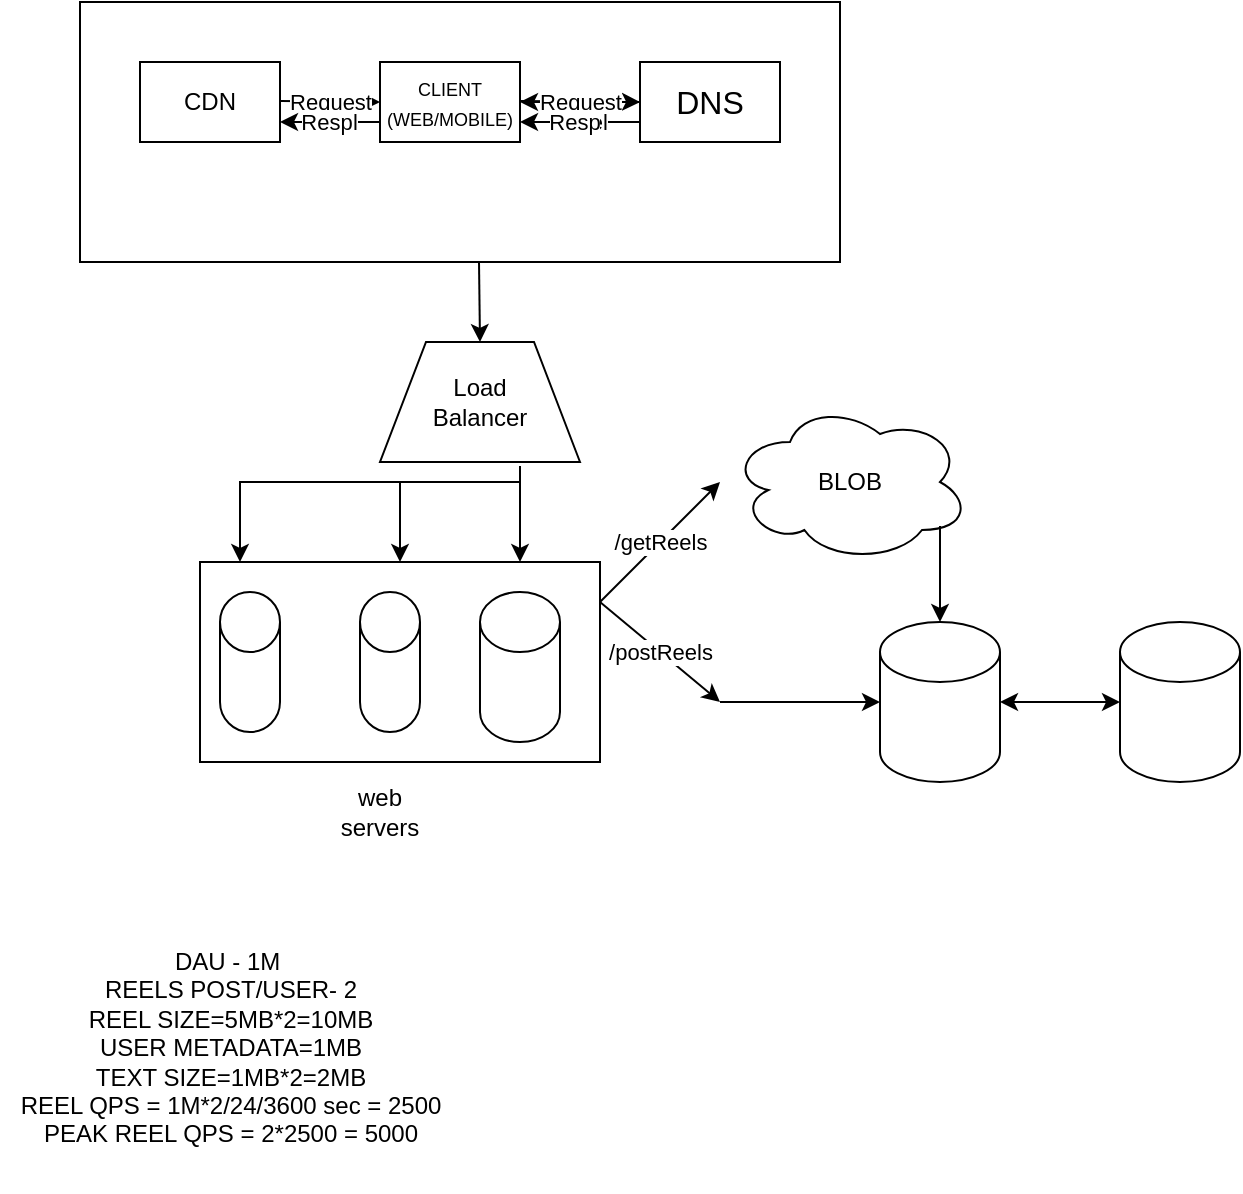 <mxfile version="26.0.16">
  <diagram name="Page-1" id="R6ybLfLnJLzqz33o9FcM">
    <mxGraphModel dx="954" dy="543" grid="1" gridSize="10" guides="1" tooltips="1" connect="1" arrows="1" fold="1" page="1" pageScale="1" pageWidth="850" pageHeight="1100" math="0" shadow="0">
      <root>
        <mxCell id="0" />
        <mxCell id="1" parent="0" />
        <mxCell id="_s0SOZskeiOkc4n4i8FW-1" value="&lt;span style=&quot;color: rgba(0, 0, 0, 0); font-family: monospace; font-size: 0px; text-align: start; text-wrap-mode: nowrap;&quot;&gt;%3CmxGraphModel%3E%3Croot%3E%3CmxCell%20id%3D%220%22%2F%3E%3CmxCell%20id%3D%221%22%20parent%3D%220%22%2F%3E%3CmxCell%20id%3D%222%22%20value%3D%22%22%20style%3D%22endArrow%3Dclassic%3Bhtml%3D1%3Brounded%3D0%3B%22%20edge%3D%221%22%20parent%3D%221%22%3E%3CmxGeometry%20relative%3D%221%22%20as%3D%22geometry%22%3E%3CmxPoint%20x%3D%22320%22%20y%3D%2290%22%20as%3D%22sourcePoint%22%2F%3E%3CmxPoint%20x%3D%22260%22%20y%3D%2290%22%20as%3D%22targetPoint%22%2F%3E%3C%2FmxGeometry%3E%3C%2FmxCell%3E%3CmxCell%20id%3D%223%22%20value%3D%22Label%22%20style%3D%22edgeLabel%3Bresizable%3D0%3Bhtml%3D1%3B%3Balign%3Dcenter%3BverticalAlign%3Dmiddle%3B%22%20connectable%3D%220%22%20vertex%3D%221%22%20parent%3D%222%22%3E%3CmxGeometry%20relative%3D%221%22%20as%3D%22geometry%22%2F%3E%3C%2FmxCell%3E%3CmxCell%20id%3D%224%22%20value%3D%22Resp%22%20style%3D%22edgeLabel%3Bhtml%3D1%3Balign%3Dcenter%3BverticalAlign%3Dmiddle%3Bresizable%3D0%3Bpoints%3D%5B%5D%3B%22%20vertex%3D%221%22%20connectable%3D%220%22%20parent%3D%222%22%3E%3CmxGeometry%20x%3D%220.1%22%20relative%3D%221%22%20as%3D%22geometry%22%3E%3CmxPoint%20as%3D%22offset%22%2F%3E%3C%2FmxGeometry%3E%3C%2FmxCell%3E%3C%2Froot%3E%3C%2FmxGraphModel%3E&lt;/span&gt;" style="rounded=0;whiteSpace=wrap;html=1;" vertex="1" parent="1">
          <mxGeometry x="40" y="30" width="380" height="130" as="geometry" />
        </mxCell>
        <mxCell id="_s0SOZskeiOkc4n4i8FW-2" value="CDN" style="rounded=0;whiteSpace=wrap;html=1;" vertex="1" parent="1">
          <mxGeometry x="70" y="60" width="70" height="40" as="geometry" />
        </mxCell>
        <mxCell id="_s0SOZskeiOkc4n4i8FW-3" value="&lt;font style=&quot;font-size: 9px;&quot;&gt;CLIENT (WEB/MOBILE)&lt;/font&gt;" style="rounded=0;whiteSpace=wrap;html=1;" vertex="1" parent="1">
          <mxGeometry x="190" y="60" width="70" height="40" as="geometry" />
        </mxCell>
        <mxCell id="_s0SOZskeiOkc4n4i8FW-33" value="" style="edgeStyle=orthogonalEdgeStyle;rounded=0;orthogonalLoop=1;jettySize=auto;html=1;" edge="1" parent="1" source="_s0SOZskeiOkc4n4i8FW-4" target="_s0SOZskeiOkc4n4i8FW-3">
          <mxGeometry relative="1" as="geometry" />
        </mxCell>
        <mxCell id="_s0SOZskeiOkc4n4i8FW-4" value="&lt;font size=&quot;3&quot;&gt;DNS&lt;/font&gt;" style="rounded=0;whiteSpace=wrap;html=1;" vertex="1" parent="1">
          <mxGeometry x="320" y="60" width="70" height="40" as="geometry" />
        </mxCell>
        <mxCell id="_s0SOZskeiOkc4n4i8FW-8" value="" style="endArrow=classic;html=1;rounded=0;entryX=0;entryY=0.5;entryDx=0;entryDy=0;" edge="1" parent="1" target="_s0SOZskeiOkc4n4i8FW-4">
          <mxGeometry relative="1" as="geometry">
            <mxPoint x="260" y="79.5" as="sourcePoint" />
            <mxPoint x="310" y="80" as="targetPoint" />
          </mxGeometry>
        </mxCell>
        <mxCell id="_s0SOZskeiOkc4n4i8FW-9" value="Request" style="edgeLabel;resizable=0;html=1;;align=center;verticalAlign=middle;" connectable="0" vertex="1" parent="_s0SOZskeiOkc4n4i8FW-8">
          <mxGeometry relative="1" as="geometry" />
        </mxCell>
        <mxCell id="_s0SOZskeiOkc4n4i8FW-12" value="" style="endArrow=classic;html=1;rounded=0;entryX=0;entryY=0.5;entryDx=0;entryDy=0;" edge="1" parent="1" target="_s0SOZskeiOkc4n4i8FW-3">
          <mxGeometry relative="1" as="geometry">
            <mxPoint x="140" y="79.5" as="sourcePoint" />
            <mxPoint x="180" y="80" as="targetPoint" />
          </mxGeometry>
        </mxCell>
        <mxCell id="_s0SOZskeiOkc4n4i8FW-13" value="Request" style="edgeLabel;resizable=0;html=1;;align=center;verticalAlign=middle;" connectable="0" vertex="1" parent="_s0SOZskeiOkc4n4i8FW-12">
          <mxGeometry relative="1" as="geometry" />
        </mxCell>
        <mxCell id="_s0SOZskeiOkc4n4i8FW-27" value="" style="endArrow=classic;html=1;rounded=0;" edge="1" parent="1">
          <mxGeometry relative="1" as="geometry">
            <mxPoint x="320" y="90" as="sourcePoint" />
            <mxPoint x="260" y="90" as="targetPoint" />
          </mxGeometry>
        </mxCell>
        <mxCell id="_s0SOZskeiOkc4n4i8FW-28" value="Label" style="edgeLabel;resizable=0;html=1;;align=center;verticalAlign=middle;" connectable="0" vertex="1" parent="_s0SOZskeiOkc4n4i8FW-27">
          <mxGeometry relative="1" as="geometry" />
        </mxCell>
        <mxCell id="_s0SOZskeiOkc4n4i8FW-29" value="Resp" style="edgeLabel;html=1;align=center;verticalAlign=middle;resizable=0;points=[];" vertex="1" connectable="0" parent="_s0SOZskeiOkc4n4i8FW-27">
          <mxGeometry x="0.1" relative="1" as="geometry">
            <mxPoint as="offset" />
          </mxGeometry>
        </mxCell>
        <mxCell id="_s0SOZskeiOkc4n4i8FW-34" value="" style="endArrow=classic;html=1;rounded=0;exitX=0;exitY=0.75;exitDx=0;exitDy=0;entryX=1;entryY=0.75;entryDx=0;entryDy=0;" edge="1" parent="1" source="_s0SOZskeiOkc4n4i8FW-3" target="_s0SOZskeiOkc4n4i8FW-2">
          <mxGeometry relative="1" as="geometry">
            <mxPoint x="200" y="94.5" as="sourcePoint" />
            <mxPoint x="140" y="94.5" as="targetPoint" />
          </mxGeometry>
        </mxCell>
        <mxCell id="_s0SOZskeiOkc4n4i8FW-35" value="Label" style="edgeLabel;resizable=0;html=1;;align=center;verticalAlign=middle;" connectable="0" vertex="1" parent="_s0SOZskeiOkc4n4i8FW-34">
          <mxGeometry relative="1" as="geometry" />
        </mxCell>
        <mxCell id="_s0SOZskeiOkc4n4i8FW-36" value="Resp" style="edgeLabel;html=1;align=center;verticalAlign=middle;resizable=0;points=[];" vertex="1" connectable="0" parent="_s0SOZskeiOkc4n4i8FW-34">
          <mxGeometry x="0.1" relative="1" as="geometry">
            <mxPoint as="offset" />
          </mxGeometry>
        </mxCell>
        <mxCell id="_s0SOZskeiOkc4n4i8FW-37" value="" style="verticalLabelPosition=middle;verticalAlign=middle;html=1;shape=trapezoid;perimeter=trapezoidPerimeter;whiteSpace=wrap;size=0.23;arcSize=10;flipV=1;labelPosition=center;align=center;rotation=-180;" vertex="1" parent="1">
          <mxGeometry x="190" y="200" width="100" height="60" as="geometry" />
        </mxCell>
        <mxCell id="_s0SOZskeiOkc4n4i8FW-39" value="" style="whiteSpace=wrap;html=1;" vertex="1" parent="1">
          <mxGeometry x="100" y="310" width="200" height="100" as="geometry" />
        </mxCell>
        <mxCell id="_s0SOZskeiOkc4n4i8FW-43" value="" style="endArrow=classic;html=1;rounded=0;" edge="1" parent="1">
          <mxGeometry width="50" height="50" relative="1" as="geometry">
            <mxPoint x="239.5" y="160" as="sourcePoint" />
            <mxPoint x="240" y="200" as="targetPoint" />
          </mxGeometry>
        </mxCell>
        <mxCell id="_s0SOZskeiOkc4n4i8FW-45" value="" style="endArrow=classic;html=1;rounded=0;" edge="1" parent="1">
          <mxGeometry width="50" height="50" relative="1" as="geometry">
            <mxPoint x="260" y="262" as="sourcePoint" />
            <mxPoint x="260" y="310" as="targetPoint" />
            <Array as="points">
              <mxPoint x="260" y="280" />
            </Array>
          </mxGeometry>
        </mxCell>
        <mxCell id="_s0SOZskeiOkc4n4i8FW-48" value="" style="endArrow=classic;html=1;rounded=0;entryX=0;entryY=0.5;entryDx=0;entryDy=0;" edge="1" parent="1">
          <mxGeometry relative="1" as="geometry">
            <mxPoint x="300" y="330" as="sourcePoint" />
            <mxPoint x="360" y="270" as="targetPoint" />
          </mxGeometry>
        </mxCell>
        <mxCell id="_s0SOZskeiOkc4n4i8FW-49" value="/getReels" style="edgeLabel;resizable=0;html=1;;align=center;verticalAlign=middle;" connectable="0" vertex="1" parent="_s0SOZskeiOkc4n4i8FW-48">
          <mxGeometry relative="1" as="geometry" />
        </mxCell>
        <mxCell id="_s0SOZskeiOkc4n4i8FW-50" value="" style="endArrow=classic;html=1;rounded=0;entryX=0;entryY=0.5;entryDx=0;entryDy=0;" edge="1" parent="1">
          <mxGeometry relative="1" as="geometry">
            <mxPoint x="300" y="330" as="sourcePoint" />
            <mxPoint x="360" y="380" as="targetPoint" />
          </mxGeometry>
        </mxCell>
        <mxCell id="_s0SOZskeiOkc4n4i8FW-51" value="/postReels" style="edgeLabel;resizable=0;html=1;;align=center;verticalAlign=middle;" connectable="0" vertex="1" parent="_s0SOZskeiOkc4n4i8FW-50">
          <mxGeometry relative="1" as="geometry" />
        </mxCell>
        <mxCell id="_s0SOZskeiOkc4n4i8FW-53" value="Load Balancer" style="text;html=1;align=center;verticalAlign=middle;whiteSpace=wrap;rounded=0;" vertex="1" parent="1">
          <mxGeometry x="210" y="215" width="60" height="30" as="geometry" />
        </mxCell>
        <mxCell id="_s0SOZskeiOkc4n4i8FW-57" value="" style="shape=cylinder3;whiteSpace=wrap;html=1;boundedLbl=1;backgroundOutline=1;size=15;" vertex="1" parent="1">
          <mxGeometry x="110" y="325" width="30" height="70" as="geometry" />
        </mxCell>
        <mxCell id="_s0SOZskeiOkc4n4i8FW-58" value="" style="shape=cylinder3;whiteSpace=wrap;html=1;boundedLbl=1;backgroundOutline=1;size=15;" vertex="1" parent="1">
          <mxGeometry x="180" y="325" width="30" height="70" as="geometry" />
        </mxCell>
        <mxCell id="_s0SOZskeiOkc4n4i8FW-59" value="" style="shape=cylinder3;whiteSpace=wrap;html=1;boundedLbl=1;backgroundOutline=1;size=15;" vertex="1" parent="1">
          <mxGeometry x="240" y="325" width="40" height="75" as="geometry" />
        </mxCell>
        <mxCell id="_s0SOZskeiOkc4n4i8FW-60" value="" style="endArrow=classic;html=1;rounded=0;entryX=0.1;entryY=0;entryDx=0;entryDy=0;entryPerimeter=0;" edge="1" parent="1" target="_s0SOZskeiOkc4n4i8FW-39">
          <mxGeometry width="50" height="50" relative="1" as="geometry">
            <mxPoint x="260" y="270" as="sourcePoint" />
            <mxPoint x="180" y="330" as="targetPoint" />
            <Array as="points">
              <mxPoint x="120" y="270" />
            </Array>
          </mxGeometry>
        </mxCell>
        <mxCell id="_s0SOZskeiOkc4n4i8FW-62" value="" style="endArrow=classic;html=1;rounded=0;entryX=0.5;entryY=0;entryDx=0;entryDy=0;" edge="1" parent="1" target="_s0SOZskeiOkc4n4i8FW-39">
          <mxGeometry width="50" height="50" relative="1" as="geometry">
            <mxPoint x="200" y="270" as="sourcePoint" />
            <mxPoint x="450" y="210" as="targetPoint" />
          </mxGeometry>
        </mxCell>
        <mxCell id="_s0SOZskeiOkc4n4i8FW-63" value="web servers" style="text;html=1;align=center;verticalAlign=middle;whiteSpace=wrap;rounded=0;" vertex="1" parent="1">
          <mxGeometry x="160" y="420" width="60" height="30" as="geometry" />
        </mxCell>
        <mxCell id="_s0SOZskeiOkc4n4i8FW-64" value="" style="endArrow=classic;html=1;rounded=0;" edge="1" parent="1">
          <mxGeometry width="50" height="50" relative="1" as="geometry">
            <mxPoint x="360" y="380" as="sourcePoint" />
            <mxPoint x="440" y="380" as="targetPoint" />
          </mxGeometry>
        </mxCell>
        <mxCell id="_s0SOZskeiOkc4n4i8FW-65" value="" style="shape=cylinder3;whiteSpace=wrap;html=1;boundedLbl=1;backgroundOutline=1;size=15;" vertex="1" parent="1">
          <mxGeometry x="440" y="340" width="60" height="80" as="geometry" />
        </mxCell>
        <mxCell id="_s0SOZskeiOkc4n4i8FW-66" value="" style="shape=cylinder3;whiteSpace=wrap;html=1;boundedLbl=1;backgroundOutline=1;size=15;" vertex="1" parent="1">
          <mxGeometry x="560" y="340" width="60" height="80" as="geometry" />
        </mxCell>
        <mxCell id="_s0SOZskeiOkc4n4i8FW-67" value="" style="endArrow=classic;startArrow=classic;html=1;rounded=0;entryX=0;entryY=0.5;entryDx=0;entryDy=0;entryPerimeter=0;exitX=1;exitY=0.5;exitDx=0;exitDy=0;exitPerimeter=0;" edge="1" parent="1" source="_s0SOZskeiOkc4n4i8FW-65" target="_s0SOZskeiOkc4n4i8FW-66">
          <mxGeometry width="50" height="50" relative="1" as="geometry">
            <mxPoint x="500" y="385" as="sourcePoint" />
            <mxPoint x="550" y="335" as="targetPoint" />
          </mxGeometry>
        </mxCell>
        <mxCell id="_s0SOZskeiOkc4n4i8FW-69" value="DAU - 1M&amp;nbsp;&lt;div&gt;REELS POST/USER- 2&lt;/div&gt;&lt;div&gt;REEL SIZE=5MB*2=10MB&lt;/div&gt;&lt;div&gt;USER METADATA=1MB&lt;/div&gt;&lt;div&gt;TEXT SIZE=1MB*2=2MB&lt;/div&gt;&lt;div&gt;REEL QPS = 1M*2/24/3600 sec = 2500&lt;/div&gt;&lt;div&gt;PEAK REEL QPS = 2*2500 = 5000&lt;/div&gt;&lt;div&gt;&lt;br&gt;&lt;/div&gt;" style="text;html=1;align=center;verticalAlign=middle;resizable=0;points=[];autosize=1;strokeColor=none;fillColor=none;" vertex="1" parent="1">
          <mxGeometry y="495" width="230" height="130" as="geometry" />
        </mxCell>
        <mxCell id="_s0SOZskeiOkc4n4i8FW-70" value="BLOB" style="ellipse;shape=cloud;whiteSpace=wrap;html=1;" vertex="1" parent="1">
          <mxGeometry x="365" y="230" width="120" height="80" as="geometry" />
        </mxCell>
        <mxCell id="_s0SOZskeiOkc4n4i8FW-71" value="" style="endArrow=classic;html=1;rounded=0;entryX=0.5;entryY=0;entryDx=0;entryDy=0;entryPerimeter=0;" edge="1" parent="1" target="_s0SOZskeiOkc4n4i8FW-65">
          <mxGeometry width="50" height="50" relative="1" as="geometry">
            <mxPoint x="470" y="292" as="sourcePoint" />
            <mxPoint x="450" y="350" as="targetPoint" />
          </mxGeometry>
        </mxCell>
      </root>
    </mxGraphModel>
  </diagram>
</mxfile>
